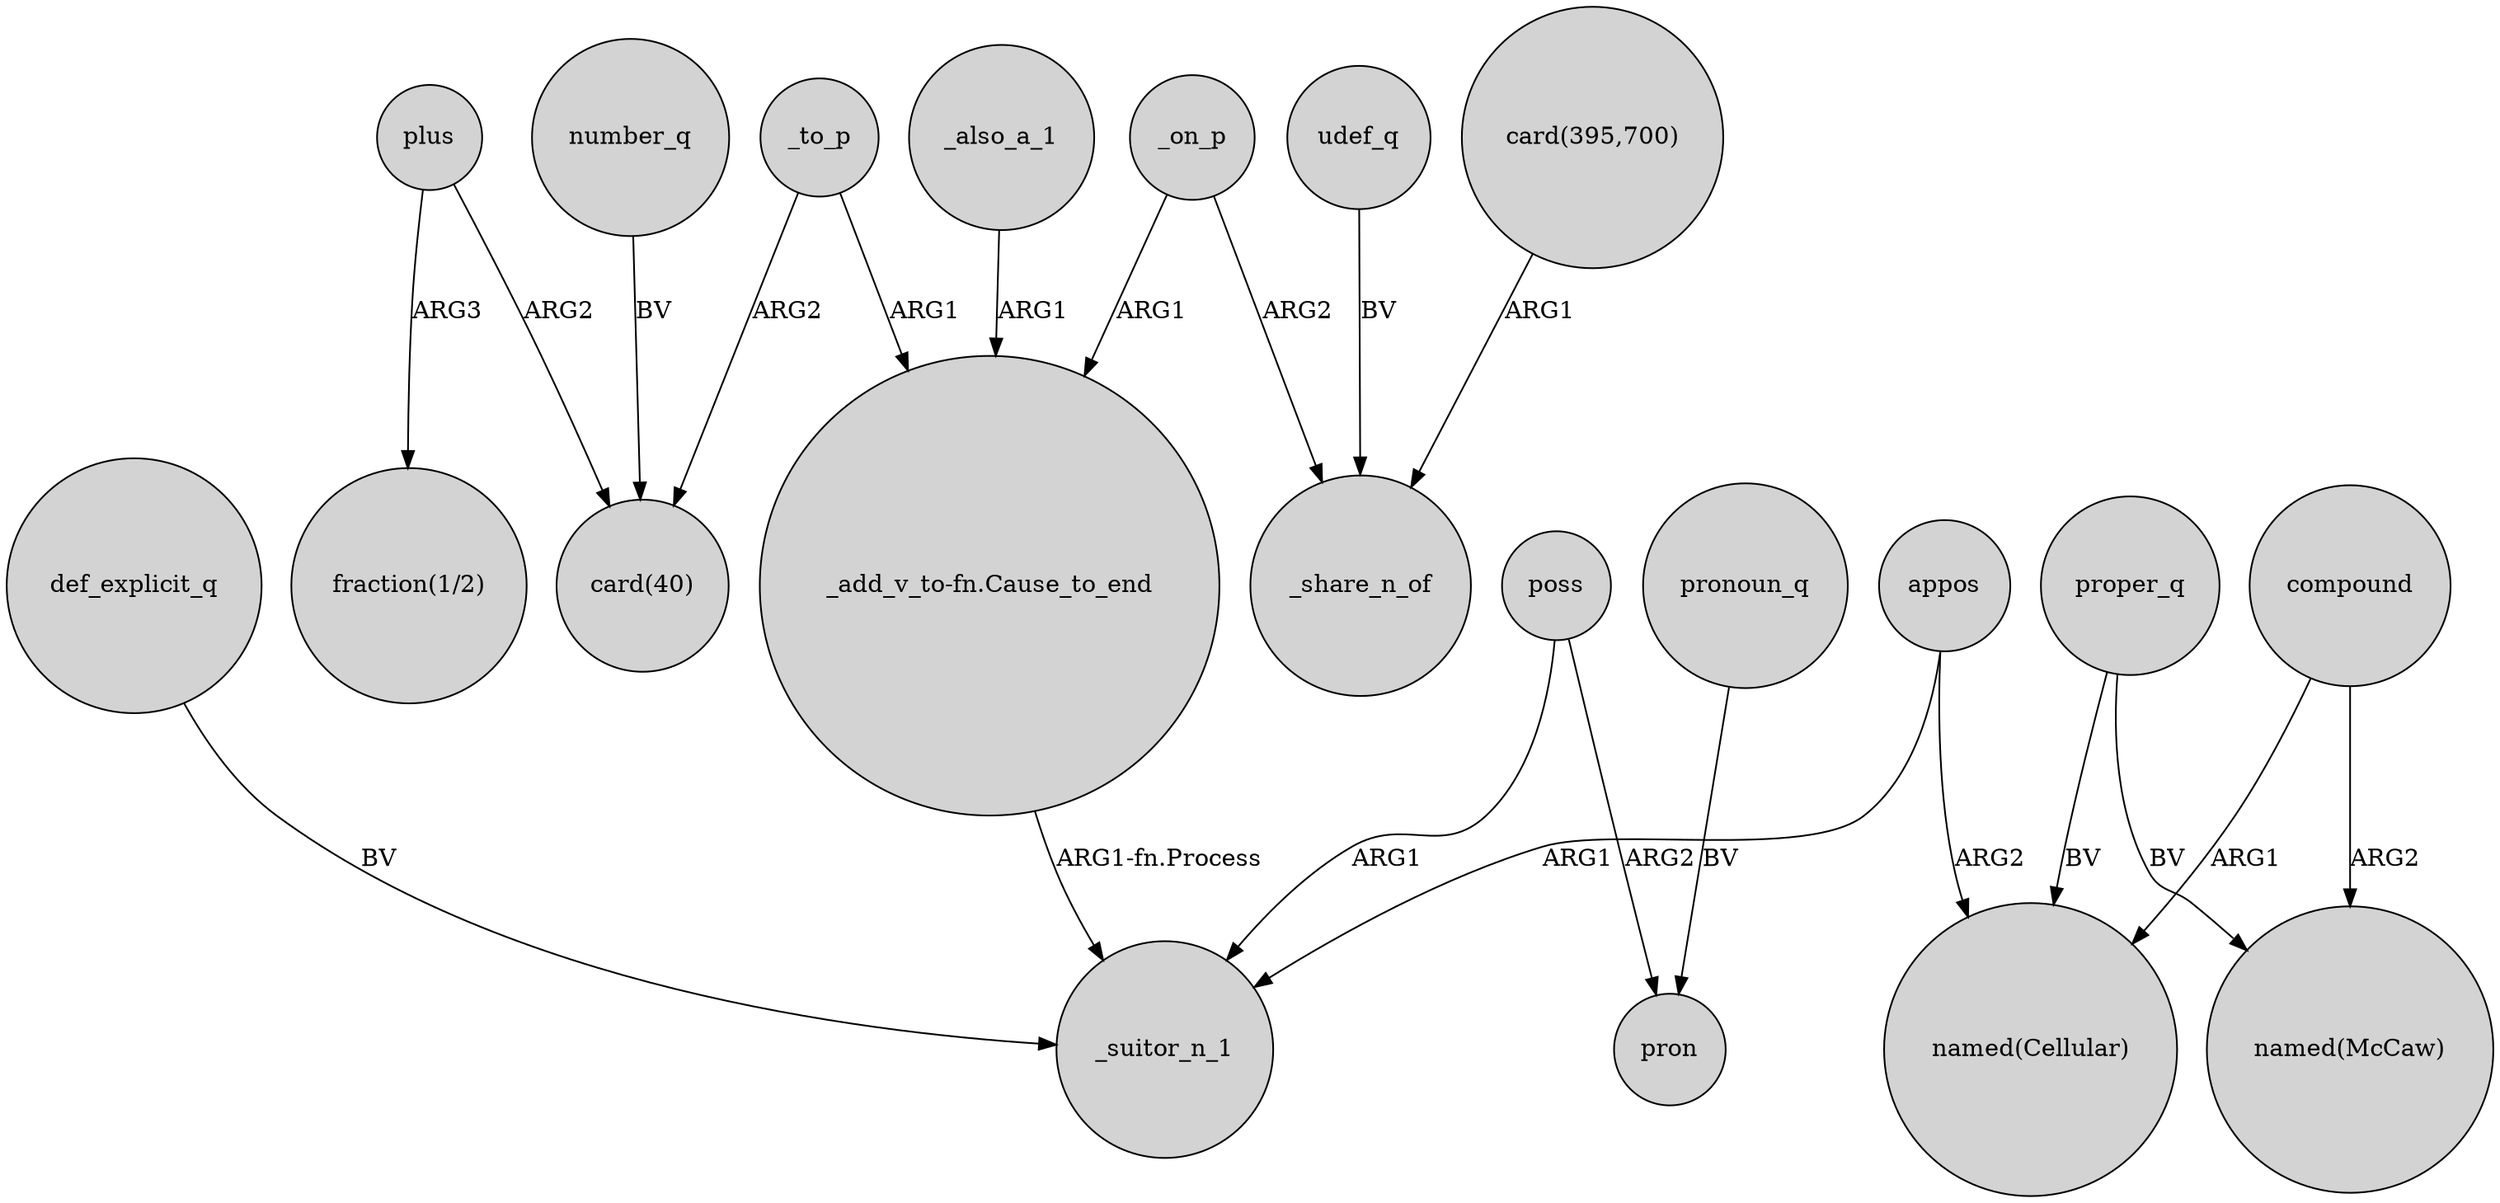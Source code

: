 digraph {
	node [shape=circle style=filled]
	appos -> _suitor_n_1 [label=ARG1]
	"_add_v_to-fn.Cause_to_end" -> _suitor_n_1 [label="ARG1-fn.Process"]
	_to_p -> "card(40)" [label=ARG2]
	appos -> "named(Cellular)" [label=ARG2]
	compound -> "named(Cellular)" [label=ARG1]
	poss -> _suitor_n_1 [label=ARG1]
	proper_q -> "named(McCaw)" [label=BV]
	pronoun_q -> pron [label=BV]
	poss -> pron [label=ARG2]
	_also_a_1 -> "_add_v_to-fn.Cause_to_end" [label=ARG1]
	number_q -> "card(40)" [label=BV]
	_to_p -> "_add_v_to-fn.Cause_to_end" [label=ARG1]
	udef_q -> _share_n_of [label=BV]
	_on_p -> _share_n_of [label=ARG2]
	_on_p -> "_add_v_to-fn.Cause_to_end" [label=ARG1]
	def_explicit_q -> _suitor_n_1 [label=BV]
	plus -> "card(40)" [label=ARG2]
	proper_q -> "named(Cellular)" [label=BV]
	compound -> "named(McCaw)" [label=ARG2]
	plus -> "fraction(1/2)" [label=ARG3]
	"card(395,700)" -> _share_n_of [label=ARG1]
}
